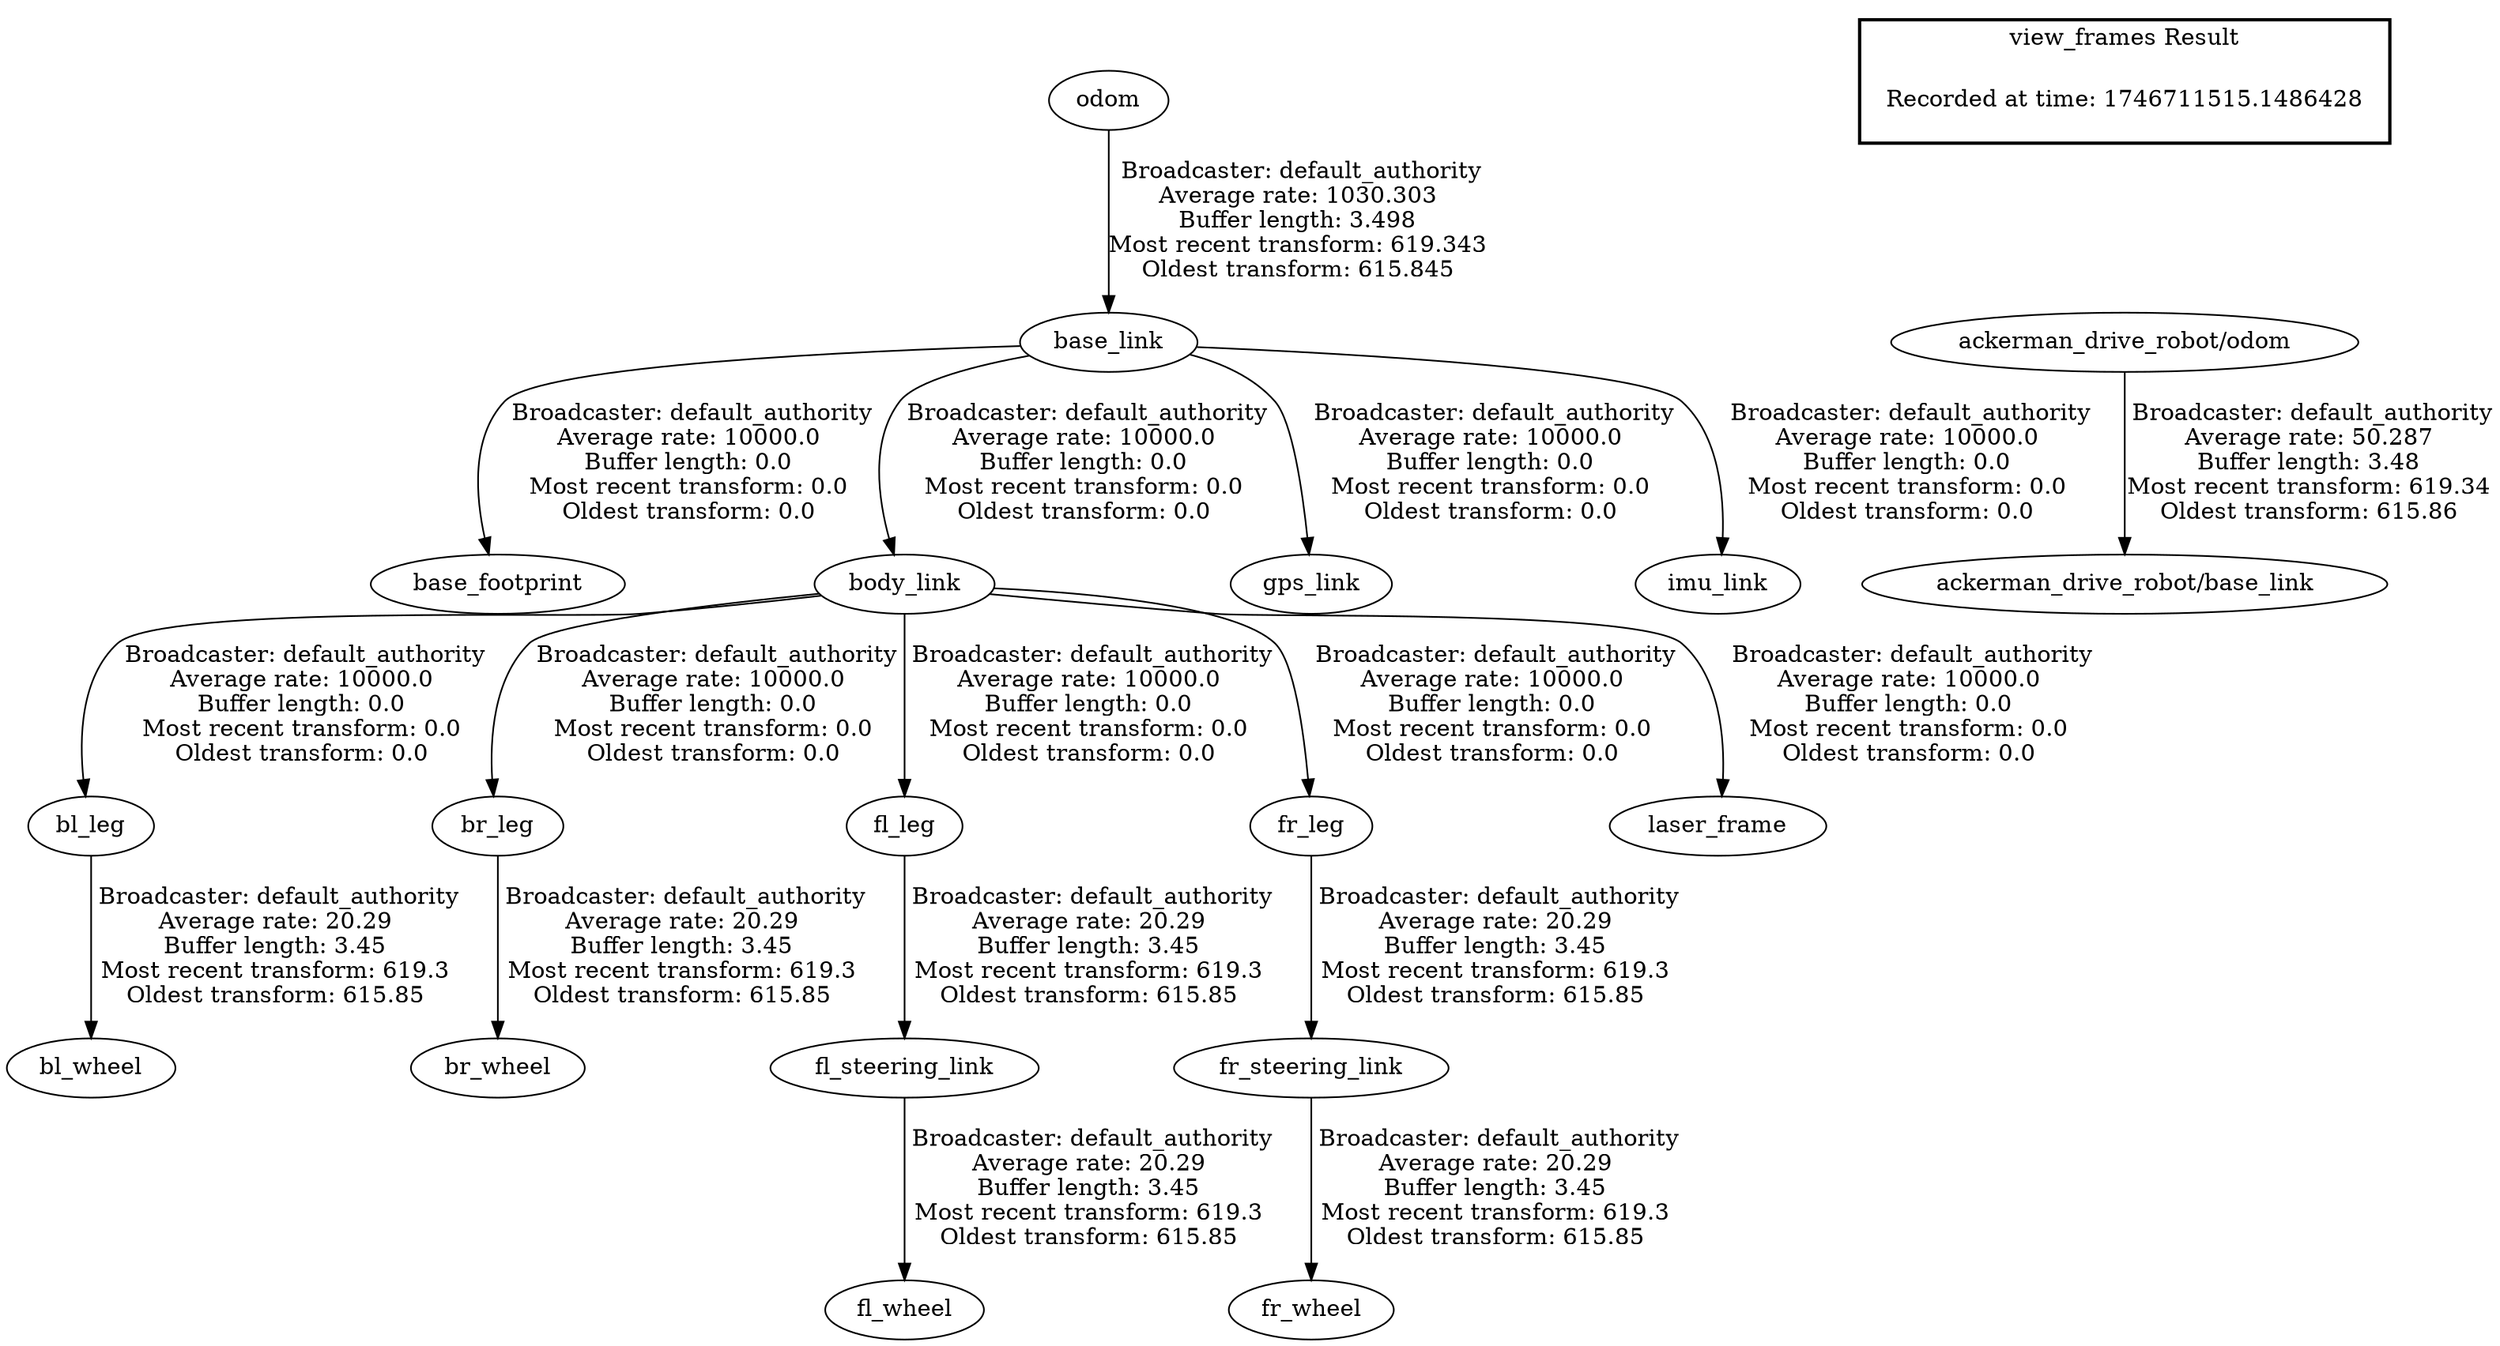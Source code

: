 digraph G {
"odom" -> "base_link"[label=" Broadcaster: default_authority\nAverage rate: 1030.303\nBuffer length: 3.498\nMost recent transform: 619.343\nOldest transform: 615.845\n"];
"base_link" -> "base_footprint"[label=" Broadcaster: default_authority\nAverage rate: 10000.0\nBuffer length: 0.0\nMost recent transform: 0.0\nOldest transform: 0.0\n"];
"body_link" -> "bl_leg"[label=" Broadcaster: default_authority\nAverage rate: 10000.0\nBuffer length: 0.0\nMost recent transform: 0.0\nOldest transform: 0.0\n"];
"base_link" -> "body_link"[label=" Broadcaster: default_authority\nAverage rate: 10000.0\nBuffer length: 0.0\nMost recent transform: 0.0\nOldest transform: 0.0\n"];
"body_link" -> "br_leg"[label=" Broadcaster: default_authority\nAverage rate: 10000.0\nBuffer length: 0.0\nMost recent transform: 0.0\nOldest transform: 0.0\n"];
"body_link" -> "fl_leg"[label=" Broadcaster: default_authority\nAverage rate: 10000.0\nBuffer length: 0.0\nMost recent transform: 0.0\nOldest transform: 0.0\n"];
"body_link" -> "fr_leg"[label=" Broadcaster: default_authority\nAverage rate: 10000.0\nBuffer length: 0.0\nMost recent transform: 0.0\nOldest transform: 0.0\n"];
"base_link" -> "gps_link"[label=" Broadcaster: default_authority\nAverage rate: 10000.0\nBuffer length: 0.0\nMost recent transform: 0.0\nOldest transform: 0.0\n"];
"base_link" -> "imu_link"[label=" Broadcaster: default_authority\nAverage rate: 10000.0\nBuffer length: 0.0\nMost recent transform: 0.0\nOldest transform: 0.0\n"];
"body_link" -> "laser_frame"[label=" Broadcaster: default_authority\nAverage rate: 10000.0\nBuffer length: 0.0\nMost recent transform: 0.0\nOldest transform: 0.0\n"];
"bl_leg" -> "bl_wheel"[label=" Broadcaster: default_authority\nAverage rate: 20.29\nBuffer length: 3.45\nMost recent transform: 619.3\nOldest transform: 615.85\n"];
"br_leg" -> "br_wheel"[label=" Broadcaster: default_authority\nAverage rate: 20.29\nBuffer length: 3.45\nMost recent transform: 619.3\nOldest transform: 615.85\n"];
"fl_leg" -> "fl_steering_link"[label=" Broadcaster: default_authority\nAverage rate: 20.29\nBuffer length: 3.45\nMost recent transform: 619.3\nOldest transform: 615.85\n"];
"fl_steering_link" -> "fl_wheel"[label=" Broadcaster: default_authority\nAverage rate: 20.29\nBuffer length: 3.45\nMost recent transform: 619.3\nOldest transform: 615.85\n"];
"fr_leg" -> "fr_steering_link"[label=" Broadcaster: default_authority\nAverage rate: 20.29\nBuffer length: 3.45\nMost recent transform: 619.3\nOldest transform: 615.85\n"];
"fr_steering_link" -> "fr_wheel"[label=" Broadcaster: default_authority\nAverage rate: 20.29\nBuffer length: 3.45\nMost recent transform: 619.3\nOldest transform: 615.85\n"];
"ackerman_drive_robot/odom" -> "ackerman_drive_robot/base_link"[label=" Broadcaster: default_authority\nAverage rate: 50.287\nBuffer length: 3.48\nMost recent transform: 619.34\nOldest transform: 615.86\n"];
edge [style=invis];
 subgraph cluster_legend { style=bold; color=black; label ="view_frames Result";
"Recorded at time: 1746711515.1486428"[ shape=plaintext ] ;
}->"ackerman_drive_robot/odom";
}